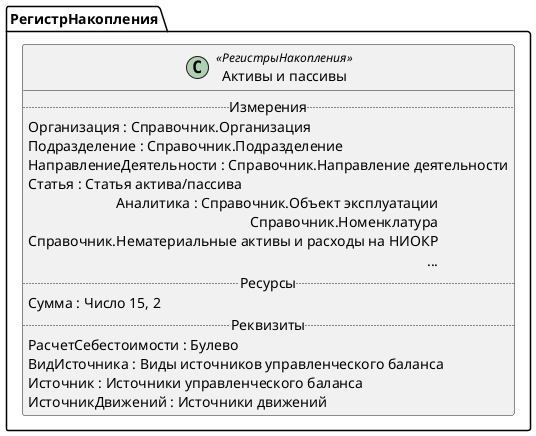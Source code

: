 ﻿@startuml ПрочиеАктивыПассивы
'!include templates.wsd
'..\include templates.wsd
class РегистрНакопления.ПрочиеАктивыПассивы as "Активы и пассивы" <<РегистрыНакопления>>
{
..Измерения..
Организация : Справочник.Организация
Подразделение : Справочник.Подразделение
НаправлениеДеятельности : Справочник.Направление деятельности
Статья : Статья актива/пассива
Аналитика : Справочник.Объект эксплуатации\rСправочник.Номенклатура\rСправочник.Нематериальные активы и расходы на НИОКР\r...
..Ресурсы..
Сумма : Число 15, 2
..Реквизиты..
РасчетСебестоимости : Булево
ВидИсточника : Виды источников управленческого баланса
Источник : Источники управленческого баланса
ИсточникДвижений : Источники движений
}
@enduml
